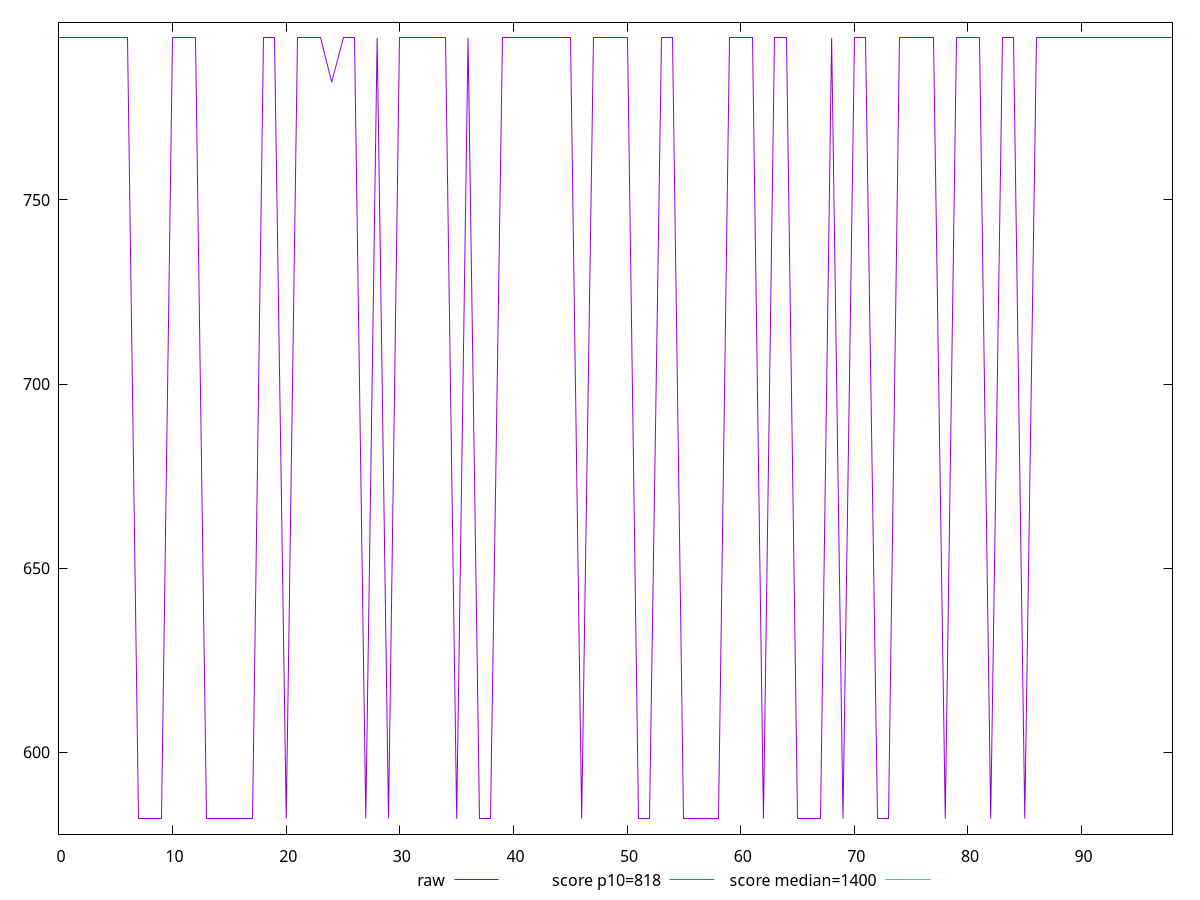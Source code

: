reset

$raw <<EOF
0 794
1 794
2 794
3 794
4 794
5 794
6 794
7 582
8 582
9 582
10 794
11 794
12 794
13 582
14 582
15 582
16 582
17 582
18 794
19 794
20 582
21 794
22 794
23 794
24 782
25 794
26 794
27 582
28 794
29 582
30 794
31 794
32 794
33 794
34 794
35 582
36 794
37 582
38 582
39 794
40 794
41 794
42 794
43 794
44 794
45 794
46 582
47 794
48 794
49 794
50 794
51 582
52 582
53 794
54 794
55 582
56 582
57 582
58 582
59 794
60 794
61 794
62 582
63 794
64 794
65 582
66 582
67 582
68 794
69 582
70 794
71 794
72 582
73 582
74 794
75 794
76 794
77 794
78 582
79 794
80 794
81 794
82 582
83 794
84 794
85 582
86 794
87 794
88 794
89 794
90 794
91 794
92 794
93 794
94 794
95 794
96 794
97 794
98 794
EOF

set key outside below
set xrange [0:98]
set yrange [577.76:798.24]
set trange [577.76:798.24]
set terminal svg size 640, 500 enhanced background rgb 'white'
set output "reports/report_00027_2021-02-24T12-40-31.850Z/dom-size/samples/card/raw/values.svg"

plot $raw title "raw" with line, \
     818 title "score p10=818", \
     1400 title "score median=1400"

reset
